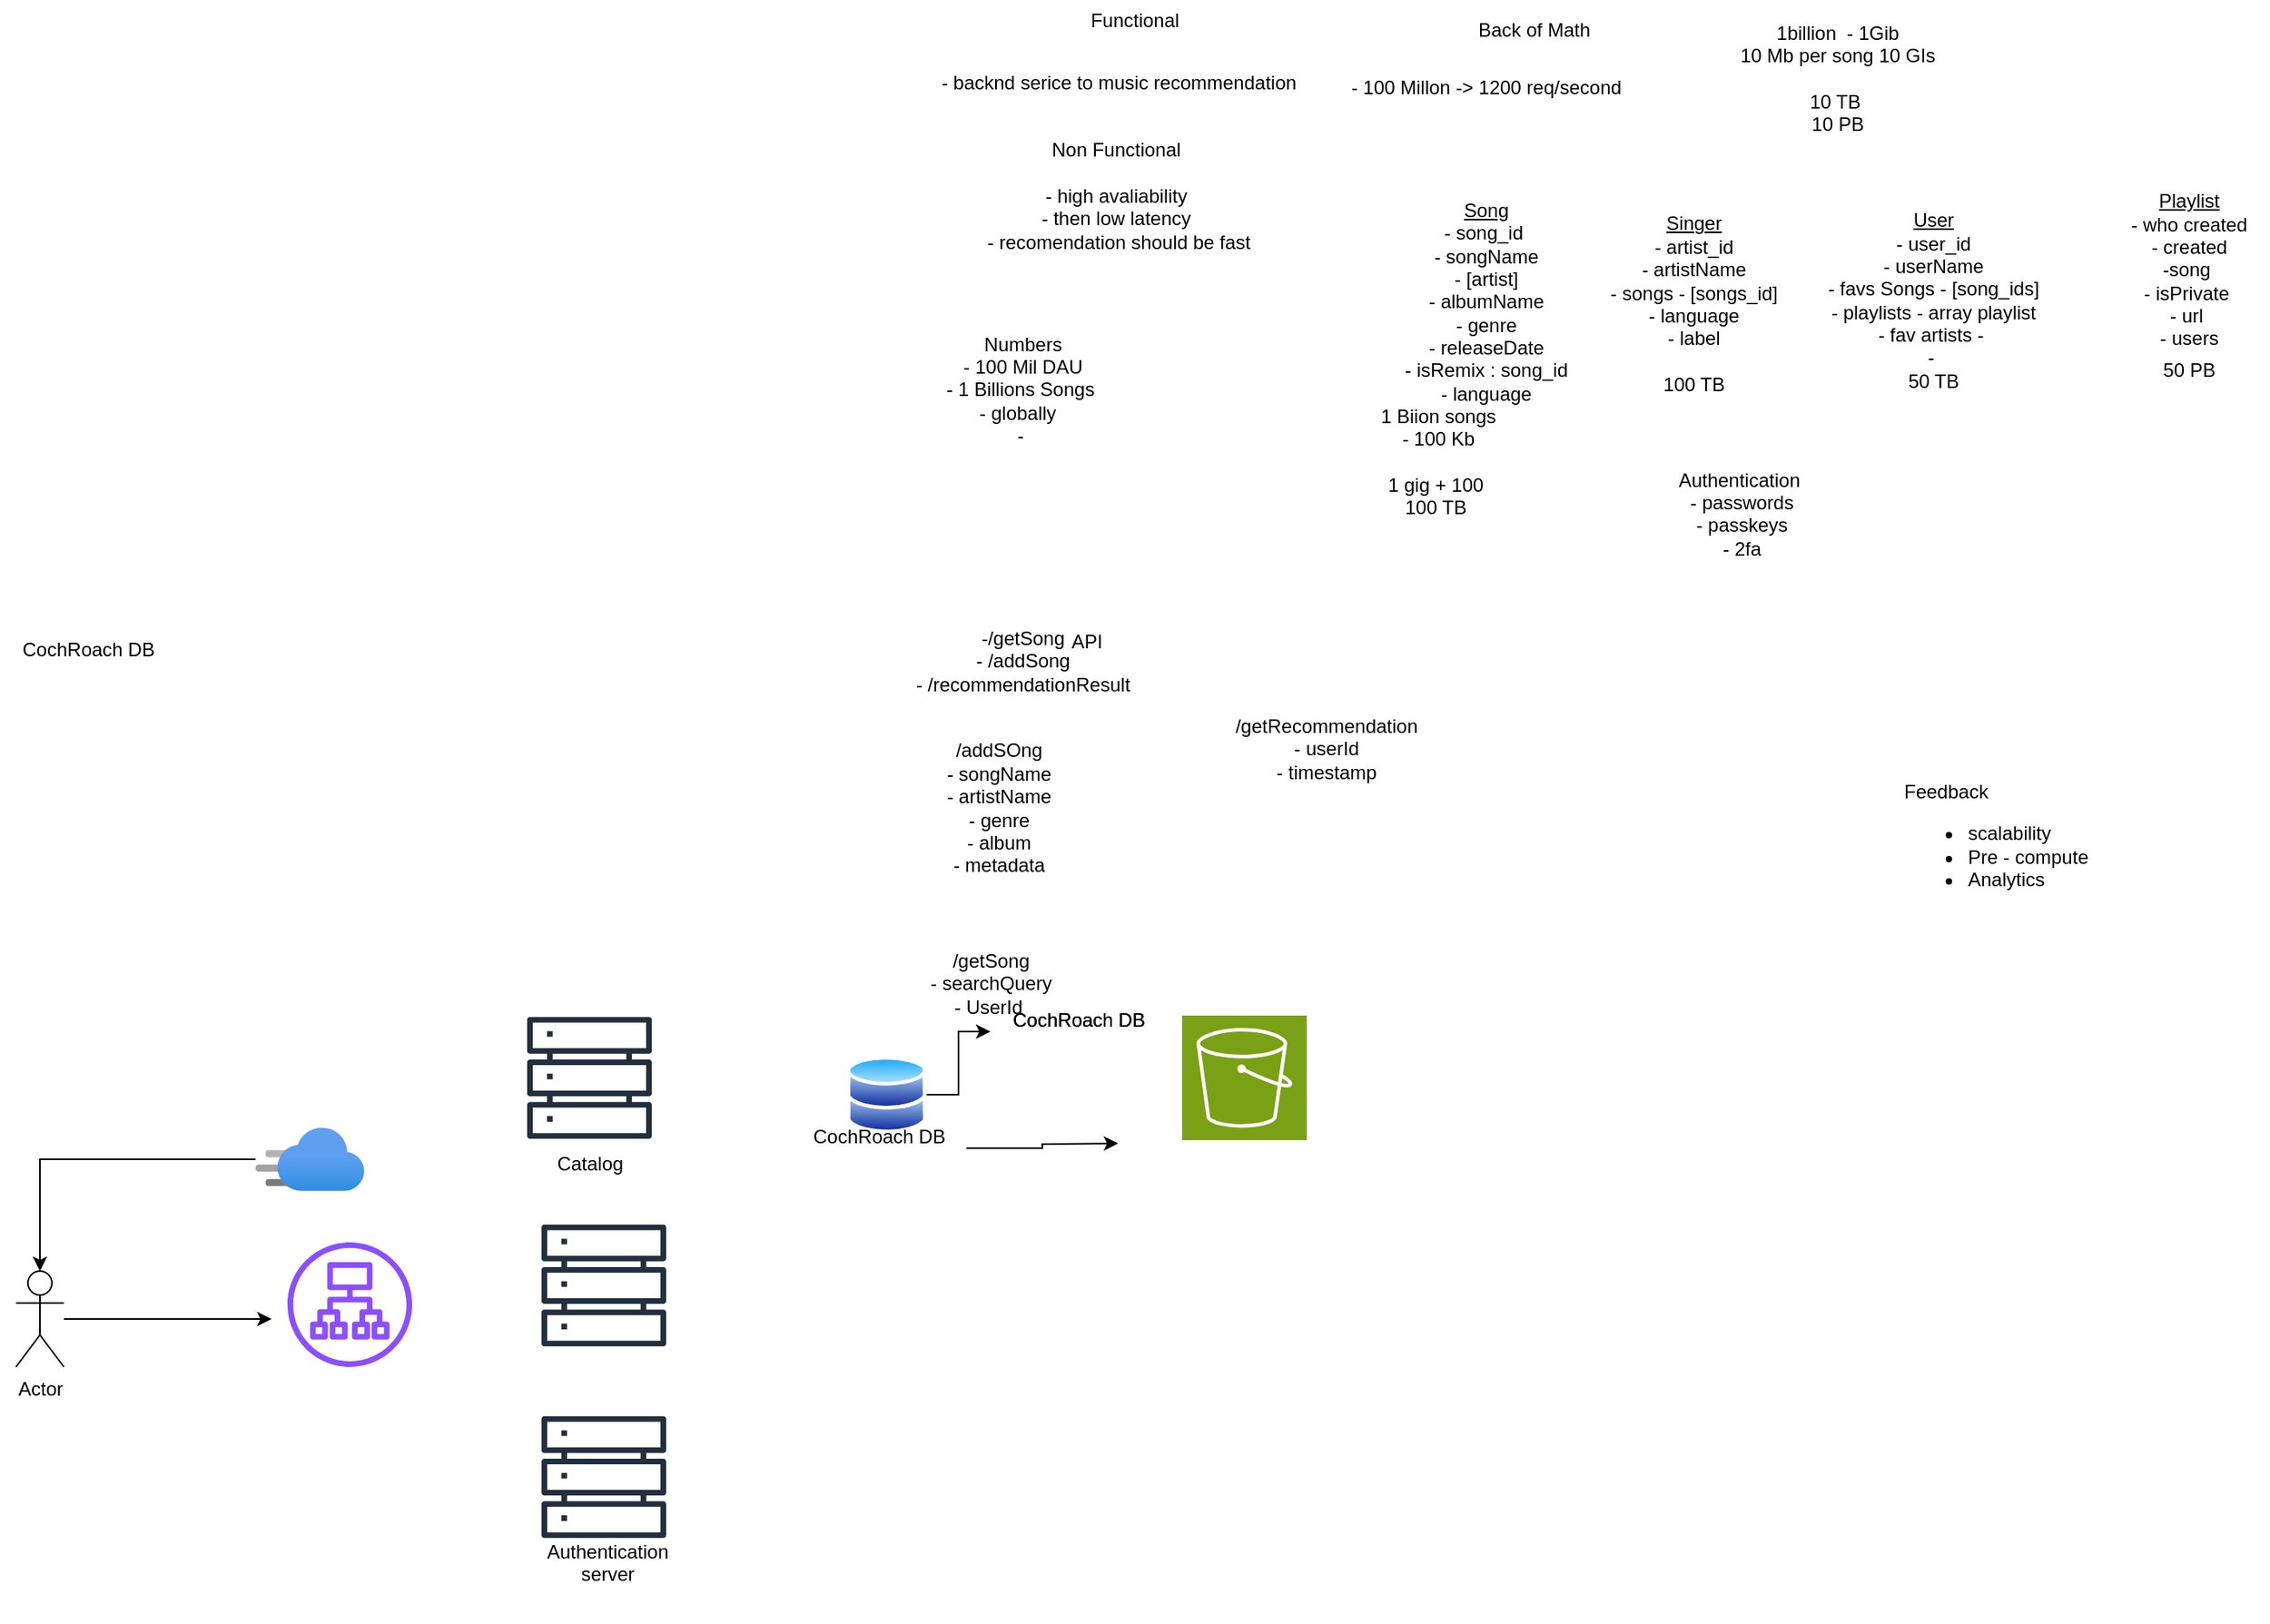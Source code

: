 <mxfile version="26.0.14">
  <diagram name="Page-1" id="hg5Iva1_rjpVSsbYuWLJ">
    <mxGraphModel dx="3781" dy="1594" grid="1" gridSize="10" guides="1" tooltips="1" connect="1" arrows="1" fold="1" page="1" pageScale="1" pageWidth="850" pageHeight="1100" math="0" shadow="0">
      <root>
        <mxCell id="0" />
        <mxCell id="1" parent="0" />
        <mxCell id="KrwUJMKyWYbQcD5nX2oG-1" value="Functional&lt;div&gt;&lt;br&gt;&lt;/div&gt;" style="text;html=1;align=center;verticalAlign=middle;resizable=0;points=[];autosize=1;strokeColor=none;fillColor=none;" vertex="1" parent="1">
          <mxGeometry x="10" y="44" width="80" height="40" as="geometry" />
        </mxCell>
        <mxCell id="KrwUJMKyWYbQcD5nX2oG-2" value="- backnd serice to music recommendation&lt;div&gt;&lt;br&gt;&lt;/div&gt;" style="text;html=1;align=center;verticalAlign=middle;resizable=0;points=[];autosize=1;strokeColor=none;fillColor=none;" vertex="1" parent="1">
          <mxGeometry x="-85" y="83" width="250" height="40" as="geometry" />
        </mxCell>
        <mxCell id="KrwUJMKyWYbQcD5nX2oG-3" value="Non Functional&amp;nbsp;&lt;div&gt;&lt;br&gt;&lt;/div&gt;&lt;div&gt;- high avaliability&amp;nbsp;&lt;/div&gt;&lt;div&gt;- then low latency&amp;nbsp;&lt;/div&gt;&lt;div&gt;- recomendation should be fast&lt;/div&gt;&lt;div&gt;&lt;br&gt;&lt;/div&gt;&lt;div&gt;&lt;br&gt;&lt;/div&gt;&lt;div&gt;&lt;br&gt;&lt;/div&gt;" style="text;html=1;align=center;verticalAlign=middle;resizable=0;points=[];autosize=1;strokeColor=none;fillColor=none;" vertex="1" parent="1">
          <mxGeometry x="-55" y="123" width="190" height="130" as="geometry" />
        </mxCell>
        <mxCell id="KrwUJMKyWYbQcD5nX2oG-4" value="Numbers&lt;div&gt;- 100 Mil DAU&lt;/div&gt;&lt;div&gt;- 1 Billions Songs&amp;nbsp;&lt;/div&gt;&lt;div&gt;- globally&amp;nbsp;&amp;nbsp;&lt;/div&gt;&lt;div&gt;-&amp;nbsp;&lt;/div&gt;" style="text;html=1;align=center;verticalAlign=middle;resizable=0;points=[];autosize=1;strokeColor=none;fillColor=none;" vertex="1" parent="1">
          <mxGeometry x="-80" y="243" width="120" height="90" as="geometry" />
        </mxCell>
        <mxCell id="KrwUJMKyWYbQcD5nX2oG-6" value="Back of Math" style="text;html=1;align=center;verticalAlign=middle;resizable=0;points=[];autosize=1;strokeColor=none;fillColor=none;" vertex="1" parent="1">
          <mxGeometry x="255" y="48" width="90" height="30" as="geometry" />
        </mxCell>
        <mxCell id="KrwUJMKyWYbQcD5nX2oG-7" value="- 100 Millon -&amp;gt; 1200 req/second&lt;div&gt;&lt;br&gt;&lt;/div&gt;&lt;div&gt;&lt;br&gt;&lt;/div&gt;" style="text;html=1;align=center;verticalAlign=middle;resizable=0;points=[];autosize=1;strokeColor=none;fillColor=none;" vertex="1" parent="1">
          <mxGeometry x="175" y="83" width="190" height="60" as="geometry" />
        </mxCell>
        <mxCell id="KrwUJMKyWYbQcD5nX2oG-9" value="API&lt;div&gt;&lt;br&gt;&lt;/div&gt;" style="text;html=1;align=center;verticalAlign=middle;resizable=0;points=[];autosize=1;strokeColor=none;fillColor=none;" vertex="1" parent="1">
          <mxGeometry y="433" width="40" height="40" as="geometry" />
        </mxCell>
        <mxCell id="KrwUJMKyWYbQcD5nX2oG-10" value="&lt;br&gt;&lt;div&gt;-/getSong&lt;/div&gt;&lt;div&gt;- /addSong&lt;/div&gt;&lt;div&gt;- /recommendationResult&lt;/div&gt;&lt;div&gt;&lt;br&gt;&lt;/div&gt;" style="text;html=1;align=center;verticalAlign=middle;resizable=0;points=[];autosize=1;strokeColor=none;fillColor=none;" vertex="1" parent="1">
          <mxGeometry x="-100" y="413" width="160" height="90" as="geometry" />
        </mxCell>
        <mxCell id="KrwUJMKyWYbQcD5nX2oG-14" value="/getSong&lt;div&gt;- searchQuery&lt;/div&gt;&lt;div&gt;- UserId&amp;nbsp;&lt;/div&gt;" style="text;html=1;align=center;verticalAlign=middle;resizable=0;points=[];autosize=1;strokeColor=none;fillColor=none;" vertex="1" parent="1">
          <mxGeometry x="-90" y="630" width="100" height="60" as="geometry" />
        </mxCell>
        <mxCell id="KrwUJMKyWYbQcD5nX2oG-18" value="/addSOng&lt;div&gt;- songName&lt;/div&gt;&lt;div&gt;- artistName&lt;/div&gt;&lt;div&gt;- genre&lt;/div&gt;&lt;div&gt;- album&lt;/div&gt;&lt;div&gt;- metadata&lt;/div&gt;" style="text;html=1;align=center;verticalAlign=middle;resizable=0;points=[];autosize=1;strokeColor=none;fillColor=none;" vertex="1" parent="1">
          <mxGeometry x="-80" y="500" width="90" height="100" as="geometry" />
        </mxCell>
        <mxCell id="KrwUJMKyWYbQcD5nX2oG-21" value="&lt;u&gt;Song&lt;/u&gt;&lt;div&gt;- song_id&amp;nbsp;&lt;/div&gt;&lt;div&gt;- songName&lt;/div&gt;&lt;div&gt;- [artist]&lt;/div&gt;&lt;div&gt;- albumName&lt;/div&gt;&lt;div&gt;- genre&lt;/div&gt;&lt;div&gt;- releaseDate&lt;/div&gt;&lt;div&gt;- isRemix : song_id&lt;/div&gt;&lt;div&gt;- language&lt;/div&gt;" style="text;html=1;align=center;verticalAlign=middle;resizable=0;points=[];autosize=1;strokeColor=none;fillColor=none;" vertex="1" parent="1">
          <mxGeometry x="205" y="163" width="130" height="140" as="geometry" />
        </mxCell>
        <mxCell id="KrwUJMKyWYbQcD5nX2oG-22" value="&lt;u&gt;Singer&lt;/u&gt;&lt;div&gt;- artist_id&lt;/div&gt;&lt;div&gt;- artistName&lt;/div&gt;&lt;div&gt;- songs - [songs_id]&lt;/div&gt;&lt;div&gt;- language&lt;/div&gt;&lt;div&gt;- label&lt;/div&gt;" style="text;html=1;align=center;verticalAlign=middle;resizable=0;points=[];autosize=1;strokeColor=none;fillColor=none;" vertex="1" parent="1">
          <mxGeometry x="335" y="170" width="130" height="100" as="geometry" />
        </mxCell>
        <mxCell id="KrwUJMKyWYbQcD5nX2oG-23" value="&lt;u&gt;User&lt;/u&gt;&lt;div&gt;- user_id&lt;/div&gt;&lt;div&gt;- userName&lt;/div&gt;&lt;div&gt;- favs Songs - [song_ids]&lt;/div&gt;&lt;div&gt;- playlists - array playlist&lt;/div&gt;&lt;div&gt;- fav artists -&amp;nbsp;&lt;/div&gt;&lt;div&gt;-&amp;nbsp;&lt;/div&gt;" style="text;html=1;align=center;verticalAlign=middle;resizable=0;points=[];autosize=1;strokeColor=none;fillColor=none;" vertex="1" parent="1">
          <mxGeometry x="470" y="170" width="160" height="110" as="geometry" />
        </mxCell>
        <mxCell id="KrwUJMKyWYbQcD5nX2oG-24" value="&lt;u&gt;Playlist&lt;/u&gt;&lt;div&gt;- who created&lt;/div&gt;&lt;div&gt;- created&lt;/div&gt;&lt;div&gt;-song&amp;nbsp;&lt;/div&gt;&lt;div&gt;- isPrivate&amp;nbsp;&lt;/div&gt;&lt;div&gt;- url&amp;nbsp;&lt;/div&gt;&lt;div&gt;- users&lt;/div&gt;" style="text;html=1;align=center;verticalAlign=middle;resizable=0;points=[];autosize=1;strokeColor=none;fillColor=none;" vertex="1" parent="1">
          <mxGeometry x="660" y="158" width="100" height="110" as="geometry" />
        </mxCell>
        <mxCell id="KrwUJMKyWYbQcD5nX2oG-37" style="edgeStyle=orthogonalEdgeStyle;rounded=0;orthogonalLoop=1;jettySize=auto;html=1;" edge="1" parent="1" source="KrwUJMKyWYbQcD5nX2oG-25">
          <mxGeometry relative="1" as="geometry">
            <mxPoint x="-490" y="870" as="targetPoint" />
          </mxGeometry>
        </mxCell>
        <mxCell id="KrwUJMKyWYbQcD5nX2oG-25" value="Actor" style="shape=umlActor;verticalLabelPosition=bottom;verticalAlign=top;html=1;outlineConnect=0;" vertex="1" parent="1">
          <mxGeometry x="-650" y="840" width="30" height="60" as="geometry" />
        </mxCell>
        <mxCell id="KrwUJMKyWYbQcD5nX2oG-26" value="Authentication&amp;nbsp;&lt;div&gt;- passwords&lt;/div&gt;&lt;div&gt;- passkeys&lt;/div&gt;&lt;div&gt;- 2fa&lt;/div&gt;&lt;div&gt;&lt;br&gt;&lt;/div&gt;" style="text;html=1;align=center;verticalAlign=middle;resizable=0;points=[];autosize=1;strokeColor=none;fillColor=none;" vertex="1" parent="1">
          <mxGeometry x="380" y="328" width="100" height="90" as="geometry" />
        </mxCell>
        <mxCell id="KrwUJMKyWYbQcD5nX2oG-29" value="/getRecommendation&lt;div&gt;- userId&lt;/div&gt;&lt;div&gt;- timestamp&lt;/div&gt;" style="text;html=1;align=center;verticalAlign=middle;resizable=0;points=[];autosize=1;strokeColor=none;fillColor=none;" vertex="1" parent="1">
          <mxGeometry x="100" y="483" width="140" height="60" as="geometry" />
        </mxCell>
        <mxCell id="KrwUJMKyWYbQcD5nX2oG-33" style="edgeStyle=orthogonalEdgeStyle;rounded=0;orthogonalLoop=1;jettySize=auto;html=1;" edge="1" parent="1" source="KrwUJMKyWYbQcD5nX2oG-31" target="KrwUJMKyWYbQcD5nX2oG-25">
          <mxGeometry relative="1" as="geometry" />
        </mxCell>
        <mxCell id="KrwUJMKyWYbQcD5nX2oG-31" value="" style="image;aspect=fixed;html=1;points=[];align=center;fontSize=12;image=img/lib/azure2/networking/CDN_Profiles.svg;" vertex="1" parent="1">
          <mxGeometry x="-500" y="750" width="68" height="40" as="geometry" />
        </mxCell>
        <mxCell id="KrwUJMKyWYbQcD5nX2oG-35" value="" style="sketch=0;outlineConnect=0;fontColor=#232F3E;gradientColor=none;fillColor=#8C4FFF;strokeColor=none;dashed=0;verticalLabelPosition=bottom;verticalAlign=top;align=center;html=1;fontSize=12;fontStyle=0;aspect=fixed;pointerEvents=1;shape=mxgraph.aws4.application_load_balancer;" vertex="1" parent="1">
          <mxGeometry x="-480" y="822" width="78" height="78" as="geometry" />
        </mxCell>
        <mxCell id="KrwUJMKyWYbQcD5nX2oG-38" value="" style="sketch=0;outlineConnect=0;fontColor=#232F3E;gradientColor=none;fillColor=#232F3D;strokeColor=none;dashed=0;verticalLabelPosition=bottom;verticalAlign=top;align=center;html=1;fontSize=12;fontStyle=0;aspect=fixed;pointerEvents=1;shape=mxgraph.aws4.servers;" vertex="1" parent="1">
          <mxGeometry x="-330" y="680" width="78" height="78" as="geometry" />
        </mxCell>
        <mxCell id="KrwUJMKyWYbQcD5nX2oG-39" value="Catalog" style="text;html=1;align=center;verticalAlign=middle;resizable=0;points=[];autosize=1;strokeColor=none;fillColor=none;" vertex="1" parent="1">
          <mxGeometry x="-321" y="758" width="60" height="30" as="geometry" />
        </mxCell>
        <mxCell id="KrwUJMKyWYbQcD5nX2oG-40" value="" style="sketch=0;outlineConnect=0;fontColor=#232F3E;gradientColor=none;fillColor=#232F3D;strokeColor=none;dashed=0;verticalLabelPosition=bottom;verticalAlign=top;align=center;html=1;fontSize=12;fontStyle=0;aspect=fixed;pointerEvents=1;shape=mxgraph.aws4.servers;" vertex="1" parent="1">
          <mxGeometry x="-321" y="810" width="78" height="78" as="geometry" />
        </mxCell>
        <mxCell id="KrwUJMKyWYbQcD5nX2oG-41" value="" style="sketch=0;outlineConnect=0;fontColor=#232F3E;gradientColor=none;fillColor=#232F3D;strokeColor=none;dashed=0;verticalLabelPosition=bottom;verticalAlign=top;align=center;html=1;fontSize=12;fontStyle=0;aspect=fixed;pointerEvents=1;shape=mxgraph.aws4.servers;" vertex="1" parent="1">
          <mxGeometry x="-321" y="930" width="78" height="78" as="geometry" />
        </mxCell>
        <mxCell id="KrwUJMKyWYbQcD5nX2oG-42" value="1billion&amp;nbsp; - 1Gib&lt;div&gt;10 Mb per song 10 GIs&lt;/div&gt;&lt;div&gt;&lt;br&gt;&lt;/div&gt;&lt;div&gt;10 TB&amp;nbsp;&lt;/div&gt;&lt;div&gt;10 PB&lt;/div&gt;" style="text;html=1;align=center;verticalAlign=middle;resizable=0;points=[];autosize=1;strokeColor=none;fillColor=none;" vertex="1" parent="1">
          <mxGeometry x="415" y="48" width="150" height="90" as="geometry" />
        </mxCell>
        <mxCell id="KrwUJMKyWYbQcD5nX2oG-61" value="" style="edgeStyle=orthogonalEdgeStyle;rounded=0;orthogonalLoop=1;jettySize=auto;html=1;" edge="1" parent="1" source="KrwUJMKyWYbQcD5nX2oG-44" target="KrwUJMKyWYbQcD5nX2oG-58">
          <mxGeometry relative="1" as="geometry" />
        </mxCell>
        <mxCell id="KrwUJMKyWYbQcD5nX2oG-44" value="" style="image;aspect=fixed;perimeter=ellipsePerimeter;html=1;align=center;shadow=0;dashed=0;spacingTop=3;image=img/lib/active_directory/databases.svg;" vertex="1" parent="1">
          <mxGeometry x="-130" y="705" width="50" height="49" as="geometry" />
        </mxCell>
        <mxCell id="KrwUJMKyWYbQcD5nX2oG-45" value="" style="sketch=0;points=[[0,0,0],[0.25,0,0],[0.5,0,0],[0.75,0,0],[1,0,0],[0,1,0],[0.25,1,0],[0.5,1,0],[0.75,1,0],[1,1,0],[0,0.25,0],[0,0.5,0],[0,0.75,0],[1,0.25,0],[1,0.5,0],[1,0.75,0]];outlineConnect=0;fontColor=#232F3E;fillColor=#7AA116;strokeColor=#ffffff;dashed=0;verticalLabelPosition=bottom;verticalAlign=top;align=center;html=1;fontSize=12;fontStyle=0;aspect=fixed;shape=mxgraph.aws4.resourceIcon;resIcon=mxgraph.aws4.s3;" vertex="1" parent="1">
          <mxGeometry x="80" y="680" width="78" height="78" as="geometry" />
        </mxCell>
        <mxCell id="KrwUJMKyWYbQcD5nX2oG-46" value="1 Biion songs&lt;div&gt;- 100 Kb&lt;/div&gt;&lt;div&gt;&lt;br&gt;&lt;/div&gt;&lt;div&gt;1 gig + 100&amp;nbsp;&lt;/div&gt;&lt;div&gt;100 TB&amp;nbsp;&lt;/div&gt;" style="text;html=1;align=center;verticalAlign=middle;resizable=0;points=[];autosize=1;strokeColor=none;fillColor=none;" vertex="1" parent="1">
          <mxGeometry x="190" y="288" width="100" height="90" as="geometry" />
        </mxCell>
        <mxCell id="KrwUJMKyWYbQcD5nX2oG-47" value="100 TB" style="text;html=1;align=center;verticalAlign=middle;resizable=0;points=[];autosize=1;strokeColor=none;fillColor=none;" vertex="1" parent="1">
          <mxGeometry x="370" y="270" width="60" height="30" as="geometry" />
        </mxCell>
        <mxCell id="KrwUJMKyWYbQcD5nX2oG-48" value="50 TB" style="text;html=1;align=center;verticalAlign=middle;resizable=0;points=[];autosize=1;strokeColor=none;fillColor=none;" vertex="1" parent="1">
          <mxGeometry x="520" y="268" width="60" height="30" as="geometry" />
        </mxCell>
        <mxCell id="KrwUJMKyWYbQcD5nX2oG-49" value="50 PB&lt;div&gt;&lt;br&gt;&lt;/div&gt;" style="text;html=1;align=center;verticalAlign=middle;resizable=0;points=[];autosize=1;strokeColor=none;fillColor=none;" vertex="1" parent="1">
          <mxGeometry x="680" y="263" width="60" height="40" as="geometry" />
        </mxCell>
        <mxCell id="KrwUJMKyWYbQcD5nX2oG-60" value="" style="edgeStyle=orthogonalEdgeStyle;rounded=0;orthogonalLoop=1;jettySize=auto;html=1;" edge="1" parent="1" source="KrwUJMKyWYbQcD5nX2oG-50">
          <mxGeometry relative="1" as="geometry">
            <mxPoint x="40" y="760" as="targetPoint" />
          </mxGeometry>
        </mxCell>
        <mxCell id="KrwUJMKyWYbQcD5nX2oG-50" value="CochRoach DB&lt;div&gt;&lt;br&gt;&lt;/div&gt;" style="text;html=1;align=center;verticalAlign=middle;resizable=0;points=[];autosize=1;strokeColor=none;fillColor=none;" vertex="1" parent="1">
          <mxGeometry x="-165" y="743" width="110" height="40" as="geometry" />
        </mxCell>
        <mxCell id="KrwUJMKyWYbQcD5nX2oG-54" value="Authentication&lt;br&gt;server&lt;div&gt;&lt;br&gt;&lt;/div&gt;" style="text;html=1;align=center;verticalAlign=middle;resizable=0;points=[];autosize=1;strokeColor=none;fillColor=none;" vertex="1" parent="1">
          <mxGeometry x="-330" y="1000" width="100" height="60" as="geometry" />
        </mxCell>
        <mxCell id="KrwUJMKyWYbQcD5nX2oG-56" value="Feedback&lt;div&gt;&lt;ul&gt;&lt;li&gt;scalability&amp;nbsp;&lt;/li&gt;&lt;li style=&quot;&quot;&gt;Pre - compute&lt;/li&gt;&lt;li style=&quot;&quot;&gt;Analytics&lt;/li&gt;&lt;/ul&gt;&lt;/div&gt;" style="text;html=1;align=left;verticalAlign=middle;resizable=0;points=[];autosize=1;strokeColor=none;fillColor=none;" vertex="1" parent="1">
          <mxGeometry x="530" y="523" width="140" height="100" as="geometry" />
        </mxCell>
        <mxCell id="KrwUJMKyWYbQcD5nX2oG-57" value="CochRoach DB&lt;div&gt;&lt;br&gt;&lt;/div&gt;" style="text;html=1;align=center;verticalAlign=middle;resizable=0;points=[];autosize=1;strokeColor=none;fillColor=none;" vertex="1" parent="1">
          <mxGeometry x="-40" y="670" width="110" height="40" as="geometry" />
        </mxCell>
        <mxCell id="KrwUJMKyWYbQcD5nX2oG-58" value="CochRoach DB&lt;div&gt;&lt;br&gt;&lt;/div&gt;" style="text;html=1;align=center;verticalAlign=middle;resizable=0;points=[];autosize=1;strokeColor=none;fillColor=none;" vertex="1" parent="1">
          <mxGeometry x="-40" y="670" width="110" height="40" as="geometry" />
        </mxCell>
        <mxCell id="KrwUJMKyWYbQcD5nX2oG-59" value="CochRoach DB&lt;div&gt;&lt;br&gt;&lt;/div&gt;" style="text;html=1;align=center;verticalAlign=middle;resizable=0;points=[];autosize=1;strokeColor=none;fillColor=none;" vertex="1" parent="1">
          <mxGeometry x="-660" y="438" width="110" height="40" as="geometry" />
        </mxCell>
      </root>
    </mxGraphModel>
  </diagram>
</mxfile>
